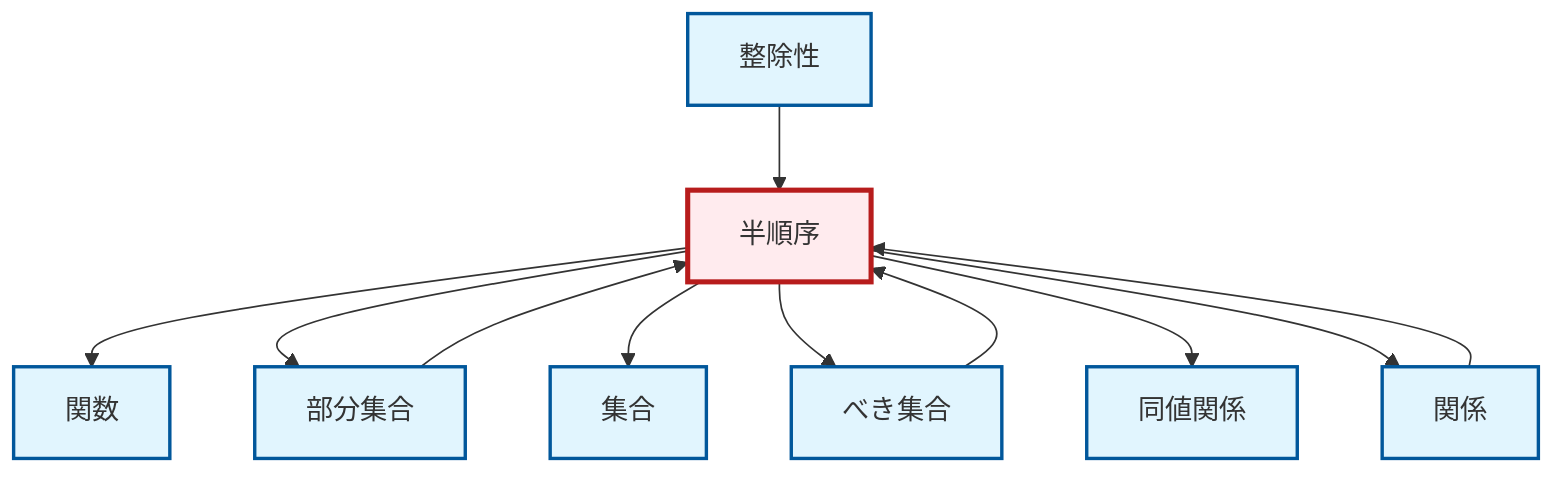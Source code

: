graph TD
    classDef definition fill:#e1f5fe,stroke:#01579b,stroke-width:2px
    classDef theorem fill:#f3e5f5,stroke:#4a148c,stroke-width:2px
    classDef axiom fill:#fff3e0,stroke:#e65100,stroke-width:2px
    classDef example fill:#e8f5e9,stroke:#1b5e20,stroke-width:2px
    classDef current fill:#ffebee,stroke:#b71c1c,stroke-width:3px
    def-partial-order["半順序"]:::definition
    def-subset["部分集合"]:::definition
    def-function["関数"]:::definition
    def-equivalence-relation["同値関係"]:::definition
    def-power-set["べき集合"]:::definition
    def-set["集合"]:::definition
    def-divisibility["整除性"]:::definition
    def-relation["関係"]:::definition
    def-partial-order --> def-function
    def-power-set --> def-partial-order
    def-relation --> def-partial-order
    def-subset --> def-partial-order
    def-partial-order --> def-subset
    def-partial-order --> def-set
    def-partial-order --> def-power-set
    def-partial-order --> def-equivalence-relation
    def-partial-order --> def-relation
    def-divisibility --> def-partial-order
    class def-partial-order current